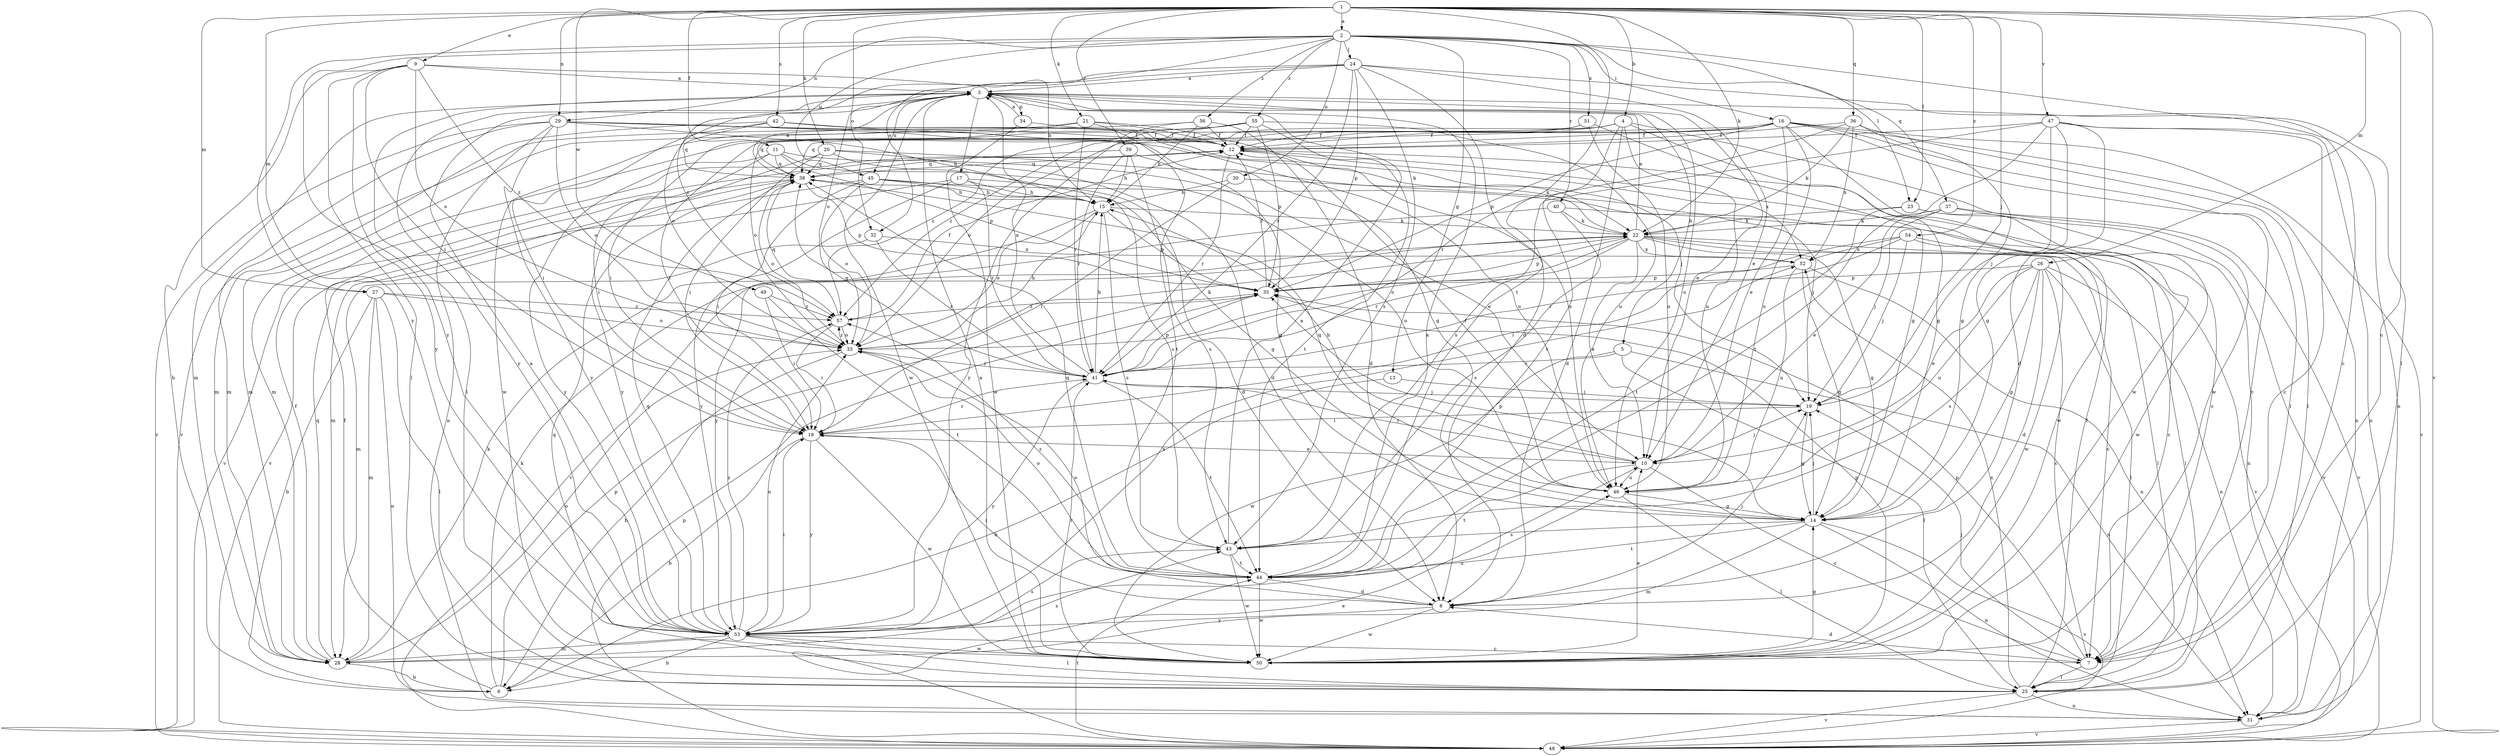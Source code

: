strict digraph  {
	1 -> 2 [label=a];
	9 -> 3 [label=a];
	22 -> 3 [label=a];
	24 -> 3 [label=a];
	34 -> 3 [label=a];
	38 -> 3 [label=a];
	41 -> 3 [label=a];
	43 -> 3 [label=a];
	44 -> 3 [label=a];
	50 -> 3 [label=a];
	53 -> 3 [label=a];
	1 -> 4 [label=b];
	3 -> 5 [label=b];
	9 -> 6 [label=b];
	13 -> 6 [label=b];
	18 -> 6 [label=b];
	27 -> 6 [label=b];
	28 -> 6 [label=b];
	33 -> 6 [label=b];
	53 -> 6 [label=b];
	1 -> 7 [label=c];
	10 -> 7 [label=c];
	12 -> 7 [label=c];
	16 -> 7 [label=c];
	22 -> 7 [label=c];
	24 -> 7 [label=c];
	26 -> 7 [label=c];
	40 -> 7 [label=c];
	47 -> 7 [label=c];
	53 -> 7 [label=c];
	4 -> 8 [label=d];
	7 -> 8 [label=d];
	17 -> 8 [label=d];
	20 -> 8 [label=d];
	24 -> 8 [label=d];
	26 -> 8 [label=d];
	44 -> 8 [label=d];
	47 -> 8 [label=d];
	56 -> 8 [label=d];
	1 -> 9 [label=e];
	3 -> 10 [label=e];
	11 -> 10 [label=e];
	16 -> 10 [label=e];
	18 -> 10 [label=e];
	22 -> 10 [label=e];
	24 -> 10 [label=e];
	26 -> 10 [label=e];
	37 -> 10 [label=e];
	48 -> 10 [label=e];
	50 -> 10 [label=e];
	1 -> 11 [label=f];
	4 -> 12 [label=f];
	6 -> 12 [label=f];
	16 -> 12 [label=f];
	21 -> 12 [label=f];
	25 -> 12 [label=f];
	28 -> 12 [label=f];
	29 -> 12 [label=f];
	34 -> 12 [label=f];
	35 -> 12 [label=f];
	36 -> 12 [label=f];
	42 -> 12 [label=f];
	46 -> 12 [label=f];
	47 -> 12 [label=f];
	51 -> 12 [label=f];
	55 -> 12 [label=f];
	56 -> 12 [label=f];
	57 -> 12 [label=f];
	2 -> 13 [label=g];
	4 -> 14 [label=g];
	19 -> 14 [label=g];
	22 -> 14 [label=g];
	26 -> 14 [label=g];
	36 -> 14 [label=g];
	39 -> 14 [label=g];
	42 -> 14 [label=g];
	45 -> 14 [label=g];
	46 -> 14 [label=g];
	47 -> 14 [label=g];
	50 -> 14 [label=g];
	51 -> 14 [label=g];
	52 -> 14 [label=g];
	9 -> 15 [label=h];
	10 -> 15 [label=h];
	17 -> 15 [label=h];
	29 -> 15 [label=h];
	30 -> 15 [label=h];
	33 -> 15 [label=h];
	38 -> 15 [label=h];
	39 -> 15 [label=h];
	41 -> 15 [label=h];
	45 -> 15 [label=h];
	56 -> 15 [label=h];
	2 -> 16 [label=i];
	3 -> 17 [label=i];
	4 -> 18 [label=i];
	8 -> 18 [label=i];
	9 -> 18 [label=i];
	11 -> 18 [label=i];
	19 -> 18 [label=i];
	20 -> 18 [label=i];
	30 -> 18 [label=i];
	42 -> 18 [label=i];
	45 -> 18 [label=i];
	49 -> 18 [label=i];
	53 -> 18 [label=i];
	54 -> 18 [label=i];
	56 -> 18 [label=i];
	57 -> 18 [label=i];
	1 -> 19 [label=j];
	7 -> 19 [label=j];
	8 -> 19 [label=j];
	10 -> 19 [label=j];
	13 -> 19 [label=j];
	14 -> 19 [label=j];
	29 -> 19 [label=j];
	37 -> 19 [label=j];
	41 -> 19 [label=j];
	45 -> 19 [label=j];
	47 -> 19 [label=j];
	54 -> 19 [label=j];
	1 -> 20 [label=k];
	1 -> 21 [label=k];
	1 -> 22 [label=k];
	6 -> 22 [label=k];
	15 -> 22 [label=k];
	20 -> 22 [label=k];
	23 -> 22 [label=k];
	28 -> 22 [label=k];
	29 -> 22 [label=k];
	33 -> 22 [label=k];
	36 -> 22 [label=k];
	37 -> 22 [label=k];
	40 -> 22 [label=k];
	1 -> 23 [label=l];
	2 -> 23 [label=l];
	2 -> 24 [label=l];
	2 -> 25 [label=l];
	3 -> 25 [label=l];
	5 -> 25 [label=l];
	7 -> 25 [label=l];
	9 -> 25 [label=l];
	16 -> 25 [label=l];
	22 -> 25 [label=l];
	26 -> 25 [label=l];
	27 -> 25 [label=l];
	36 -> 25 [label=l];
	46 -> 25 [label=l];
	53 -> 25 [label=l];
	54 -> 25 [label=l];
	1 -> 26 [label=m];
	1 -> 27 [label=m];
	2 -> 27 [label=m];
	3 -> 28 [label=m];
	4 -> 28 [label=m];
	14 -> 28 [label=m];
	27 -> 28 [label=m];
	29 -> 28 [label=m];
	32 -> 28 [label=m];
	42 -> 28 [label=m];
	45 -> 28 [label=m];
	53 -> 28 [label=m];
	55 -> 28 [label=m];
	1 -> 29 [label=n];
	2 -> 29 [label=n];
	2 -> 30 [label=n];
	3 -> 31 [label=n];
	5 -> 31 [label=n];
	14 -> 31 [label=n];
	16 -> 31 [label=n];
	25 -> 31 [label=n];
	26 -> 31 [label=n];
	27 -> 31 [label=n];
	29 -> 31 [label=n];
	37 -> 31 [label=n];
	47 -> 31 [label=n];
	52 -> 31 [label=n];
	1 -> 32 [label=o];
	2 -> 32 [label=o];
	3 -> 33 [label=o];
	8 -> 33 [label=o];
	9 -> 33 [label=o];
	15 -> 33 [label=o];
	16 -> 33 [label=o];
	22 -> 33 [label=o];
	24 -> 33 [label=o];
	27 -> 33 [label=o];
	28 -> 33 [label=o];
	29 -> 33 [label=o];
	38 -> 33 [label=o];
	44 -> 33 [label=o];
	45 -> 33 [label=o];
	53 -> 33 [label=o];
	55 -> 33 [label=o];
	57 -> 33 [label=o];
	3 -> 34 [label=p];
	6 -> 35 [label=p];
	7 -> 35 [label=p];
	11 -> 35 [label=p];
	14 -> 35 [label=p];
	15 -> 35 [label=p];
	16 -> 35 [label=p];
	22 -> 35 [label=p];
	24 -> 35 [label=p];
	26 -> 35 [label=p];
	38 -> 35 [label=p];
	41 -> 35 [label=p];
	48 -> 35 [label=p];
	50 -> 35 [label=p];
	52 -> 35 [label=p];
	55 -> 35 [label=p];
	1 -> 36 [label=q];
	2 -> 37 [label=q];
	11 -> 38 [label=q];
	12 -> 38 [label=q];
	16 -> 38 [label=q];
	20 -> 38 [label=q];
	21 -> 38 [label=q];
	25 -> 38 [label=q];
	28 -> 38 [label=q];
	39 -> 38 [label=q];
	41 -> 38 [label=q];
	42 -> 38 [label=q];
	44 -> 38 [label=q];
	46 -> 38 [label=q];
	53 -> 38 [label=q];
	57 -> 38 [label=q];
	1 -> 39 [label=r];
	2 -> 40 [label=r];
	5 -> 41 [label=r];
	10 -> 41 [label=r];
	12 -> 41 [label=r];
	17 -> 41 [label=r];
	18 -> 41 [label=r];
	21 -> 41 [label=r];
	22 -> 41 [label=r];
	24 -> 41 [label=r];
	32 -> 41 [label=r];
	33 -> 41 [label=r];
	36 -> 41 [label=r];
	39 -> 41 [label=r];
	50 -> 41 [label=r];
	54 -> 41 [label=r];
	1 -> 42 [label=s];
	14 -> 43 [label=s];
	15 -> 43 [label=s];
	20 -> 43 [label=s];
	24 -> 43 [label=s];
	26 -> 43 [label=s];
	28 -> 43 [label=s];
	39 -> 43 [label=s];
	40 -> 43 [label=s];
	47 -> 43 [label=s];
	53 -> 43 [label=s];
	1 -> 44 [label=t];
	4 -> 44 [label=t];
	10 -> 44 [label=t];
	14 -> 44 [label=t];
	21 -> 44 [label=t];
	23 -> 44 [label=t];
	41 -> 44 [label=t];
	43 -> 44 [label=t];
	47 -> 44 [label=t];
	48 -> 44 [label=t];
	49 -> 44 [label=t];
	55 -> 44 [label=t];
	2 -> 45 [label=u];
	3 -> 45 [label=u];
	3 -> 46 [label=u];
	4 -> 46 [label=u];
	10 -> 46 [label=u];
	11 -> 46 [label=u];
	16 -> 46 [label=u];
	21 -> 46 [label=u];
	26 -> 46 [label=u];
	42 -> 46 [label=u];
	51 -> 46 [label=u];
	52 -> 46 [label=u];
	53 -> 46 [label=u];
	55 -> 46 [label=u];
	1 -> 47 [label=v];
	1 -> 48 [label=v];
	14 -> 48 [label=v];
	16 -> 48 [label=v];
	17 -> 48 [label=v];
	23 -> 48 [label=v];
	25 -> 48 [label=v];
	29 -> 48 [label=v];
	31 -> 48 [label=v];
	37 -> 48 [label=v];
	38 -> 48 [label=v];
	40 -> 48 [label=v];
	54 -> 48 [label=v];
	56 -> 48 [label=v];
	1 -> 49 [label=w];
	3 -> 50 [label=w];
	4 -> 50 [label=w];
	5 -> 50 [label=w];
	8 -> 50 [label=w];
	16 -> 50 [label=w];
	18 -> 50 [label=w];
	21 -> 50 [label=w];
	22 -> 50 [label=w];
	23 -> 50 [label=w];
	30 -> 50 [label=w];
	34 -> 50 [label=w];
	43 -> 50 [label=w];
	44 -> 50 [label=w];
	53 -> 50 [label=w];
	2 -> 51 [label=x];
	12 -> 52 [label=x];
	22 -> 52 [label=x];
	25 -> 52 [label=x];
	32 -> 52 [label=x];
	36 -> 52 [label=x];
	53 -> 52 [label=x];
	54 -> 52 [label=x];
	1 -> 53 [label=y];
	2 -> 53 [label=y];
	3 -> 53 [label=y];
	8 -> 53 [label=y];
	9 -> 53 [label=y];
	11 -> 53 [label=y];
	15 -> 53 [label=y];
	17 -> 53 [label=y];
	18 -> 53 [label=y];
	20 -> 53 [label=y];
	29 -> 53 [label=y];
	41 -> 53 [label=y];
	51 -> 53 [label=y];
	1 -> 54 [label=z];
	2 -> 55 [label=z];
	2 -> 56 [label=z];
	9 -> 57 [label=z];
	16 -> 57 [label=z];
	24 -> 57 [label=z];
	27 -> 57 [label=z];
	33 -> 57 [label=z];
	35 -> 57 [label=z];
	44 -> 57 [label=z];
	49 -> 57 [label=z];
	53 -> 57 [label=z];
	55 -> 57 [label=z];
}
